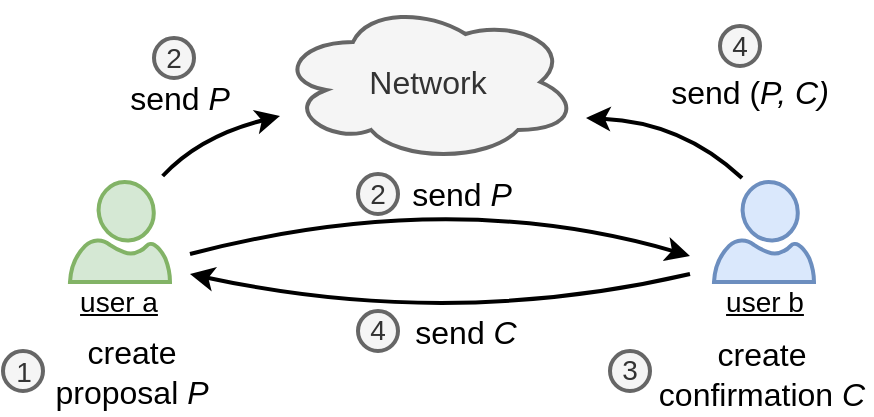 <mxfile version="13.6.3" type="device"><diagram id="Rxx-hyZzjugy3Bn1r_k8" name="Page-1"><mxGraphModel dx="895" dy="510" grid="1" gridSize="10" guides="1" tooltips="1" connect="1" arrows="1" fold="1" page="1" pageScale="1" pageWidth="827" pageHeight="1169" math="0" shadow="0"><root><mxCell id="0"/><mxCell id="1" parent="0"/><mxCell id="EkINFBK3IdLfYVpRO-jJ-1" value="Network" style="ellipse;shape=cloud;whiteSpace=wrap;html=1;fillColor=#f5f5f5;strokeColor=#666666;fontColor=#333333;fontSize=16;strokeWidth=2;" vertex="1" parent="1"><mxGeometry x="317" y="260" width="150" height="80" as="geometry"/></mxCell><mxCell id="EkINFBK3IdLfYVpRO-jJ-2" value="" style="verticalLabelPosition=bottom;html=1;verticalAlign=top;align=center;strokeColor=#82b366;fillColor=#d5e8d4;shape=mxgraph.azure.user;fontSize=16;strokeWidth=2;" vertex="1" parent="1"><mxGeometry x="213" y="350" width="50" height="50" as="geometry"/></mxCell><mxCell id="EkINFBK3IdLfYVpRO-jJ-3" value="" style="verticalLabelPosition=bottom;html=1;verticalAlign=top;align=center;strokeColor=#6c8ebf;fillColor=#dae8fc;shape=mxgraph.azure.user;fontSize=16;strokeWidth=2;" vertex="1" parent="1"><mxGeometry x="535" y="350" width="50" height="50" as="geometry"/></mxCell><mxCell id="EkINFBK3IdLfYVpRO-jJ-4" value="create proposal &lt;i&gt;P&lt;/i&gt;" style="text;html=1;strokeColor=none;fillColor=none;align=center;verticalAlign=middle;whiteSpace=wrap;rounded=0;fontSize=16;" vertex="1" parent="1"><mxGeometry x="199.5" y="424" width="87.5" height="41" as="geometry"/></mxCell><mxCell id="EkINFBK3IdLfYVpRO-jJ-6" value="" style="endArrow=classic;html=1;strokeWidth=2;fontSize=16;curved=1;" edge="1" parent="1"><mxGeometry width="50" height="50" relative="1" as="geometry"><mxPoint x="273" y="386" as="sourcePoint"/><mxPoint x="523" y="387" as="targetPoint"/><Array as="points"><mxPoint x="403" y="352"/></Array></mxGeometry></mxCell><mxCell id="EkINFBK3IdLfYVpRO-jJ-7" value="" style="endArrow=classic;html=1;strokeWidth=2;fontSize=16;curved=1;" edge="1" parent="1"><mxGeometry width="50" height="50" relative="1" as="geometry"><mxPoint x="259.333" y="347" as="sourcePoint"/><mxPoint x="318" y="317" as="targetPoint"/><Array as="points"><mxPoint x="278" y="327"/></Array></mxGeometry></mxCell><mxCell id="EkINFBK3IdLfYVpRO-jJ-8" value="send &lt;i&gt;P&lt;/i&gt;" style="text;html=1;strokeColor=none;fillColor=none;align=center;verticalAlign=middle;whiteSpace=wrap;rounded=0;fontSize=16;" vertex="1" parent="1"><mxGeometry x="381" y="346" width="56" height="20" as="geometry"/></mxCell><mxCell id="EkINFBK3IdLfYVpRO-jJ-9" value="send &lt;i&gt;P&lt;/i&gt;" style="text;html=1;strokeColor=none;fillColor=none;align=center;verticalAlign=middle;whiteSpace=wrap;rounded=0;fontSize=16;rotation=0;" vertex="1" parent="1"><mxGeometry x="240" y="298" width="56" height="20" as="geometry"/></mxCell><mxCell id="EkINFBK3IdLfYVpRO-jJ-10" value="create confirmation &lt;i&gt;C&lt;/i&gt;" style="text;html=1;strokeColor=none;fillColor=none;align=center;verticalAlign=middle;whiteSpace=wrap;rounded=0;fontSize=16;" vertex="1" parent="1"><mxGeometry x="504" y="425.5" width="110" height="41" as="geometry"/></mxCell><mxCell id="EkINFBK3IdLfYVpRO-jJ-11" value="" style="endArrow=classic;html=1;strokeWidth=2;fontSize=16;curved=1;" edge="1" parent="1"><mxGeometry width="50" height="50" relative="1" as="geometry"><mxPoint x="523" y="396" as="sourcePoint"/><mxPoint x="273" y="396" as="targetPoint"/><Array as="points"><mxPoint x="403" y="424"/></Array></mxGeometry></mxCell><mxCell id="EkINFBK3IdLfYVpRO-jJ-12" value="send &lt;i&gt;C&lt;/i&gt;" style="text;html=1;strokeColor=none;fillColor=none;align=center;verticalAlign=middle;whiteSpace=wrap;rounded=0;fontSize=16;" vertex="1" parent="1"><mxGeometry x="383" y="414.5" width="56" height="20" as="geometry"/></mxCell><mxCell id="EkINFBK3IdLfYVpRO-jJ-13" value="" style="endArrow=classic;html=1;strokeWidth=2;fontSize=16;curved=1;" edge="1" parent="1"><mxGeometry width="50" height="50" relative="1" as="geometry"><mxPoint x="549" y="348" as="sourcePoint"/><mxPoint x="471" y="318" as="targetPoint"/><Array as="points"><mxPoint x="519" y="320"/></Array></mxGeometry></mxCell><mxCell id="EkINFBK3IdLfYVpRO-jJ-14" value="send (&lt;i&gt;P, C)&lt;/i&gt;" style="text;html=1;strokeColor=none;fillColor=none;align=center;verticalAlign=middle;whiteSpace=wrap;rounded=0;fontSize=16;rotation=0;" vertex="1" parent="1"><mxGeometry x="508" y="295" width="90" height="20" as="geometry"/></mxCell><mxCell id="EkINFBK3IdLfYVpRO-jJ-15" value="1" style="ellipse;whiteSpace=wrap;html=1;aspect=fixed;strokeWidth=2;fontSize=14;fillColor=#f5f5f5;strokeColor=#666666;fontColor=#333333;" vertex="1" parent="1"><mxGeometry x="179.5" y="434.5" width="20" height="20" as="geometry"/></mxCell><mxCell id="EkINFBK3IdLfYVpRO-jJ-16" value="2" style="ellipse;whiteSpace=wrap;html=1;aspect=fixed;strokeWidth=2;fontSize=14;fillColor=#f5f5f5;strokeColor=#666666;fontColor=#333333;spacingTop=-1;" vertex="1" parent="1"><mxGeometry x="357" y="346" width="20" height="20" as="geometry"/></mxCell><mxCell id="EkINFBK3IdLfYVpRO-jJ-17" value="2" style="ellipse;whiteSpace=wrap;html=1;aspect=fixed;strokeWidth=2;fontSize=14;fillColor=#f5f5f5;strokeColor=#666666;fontColor=#333333;spacingTop=-1;" vertex="1" parent="1"><mxGeometry x="255" y="278" width="20" height="20" as="geometry"/></mxCell><mxCell id="EkINFBK3IdLfYVpRO-jJ-18" value="3" style="ellipse;whiteSpace=wrap;html=1;aspect=fixed;strokeWidth=2;fontSize=14;fillColor=#f5f5f5;strokeColor=#666666;fontColor=#333333;spacingTop=-1;" vertex="1" parent="1"><mxGeometry x="483" y="434.5" width="20" height="20" as="geometry"/></mxCell><mxCell id="EkINFBK3IdLfYVpRO-jJ-19" value="4" style="ellipse;whiteSpace=wrap;html=1;aspect=fixed;strokeWidth=2;fontSize=14;fillColor=#f5f5f5;strokeColor=#666666;fontColor=#333333;spacingTop=-1;" vertex="1" parent="1"><mxGeometry x="357" y="414.5" width="20" height="20" as="geometry"/></mxCell><mxCell id="EkINFBK3IdLfYVpRO-jJ-20" value="4" style="ellipse;whiteSpace=wrap;html=1;aspect=fixed;strokeWidth=2;fontSize=14;fillColor=#f5f5f5;strokeColor=#666666;fontColor=#333333;spacingTop=-1;" vertex="1" parent="1"><mxGeometry x="538" y="272" width="20" height="20" as="geometry"/></mxCell><mxCell id="EkINFBK3IdLfYVpRO-jJ-21" value="user a" style="text;html=1;strokeColor=none;fillColor=none;align=center;verticalAlign=middle;whiteSpace=wrap;rounded=0;fontSize=14;fontStyle=4" vertex="1" parent="1"><mxGeometry x="211" y="400" width="53" height="20" as="geometry"/></mxCell><mxCell id="EkINFBK3IdLfYVpRO-jJ-22" value="user b" style="text;html=1;strokeColor=none;fillColor=none;align=center;verticalAlign=middle;whiteSpace=wrap;rounded=0;fontSize=14;fontStyle=4" vertex="1" parent="1"><mxGeometry x="533.5" y="400" width="53" height="20" as="geometry"/></mxCell></root></mxGraphModel></diagram></mxfile>